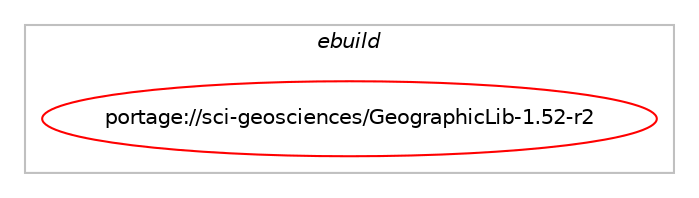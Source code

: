 digraph prolog {

# *************
# Graph options
# *************

newrank=true;
concentrate=true;
compound=true;
graph [rankdir=LR,fontname=Helvetica,fontsize=10,ranksep=1.5];#, ranksep=2.5, nodesep=0.2];
edge  [arrowhead=vee];
node  [fontname=Helvetica,fontsize=10];

# **********
# The ebuild
# **********

subgraph cluster_leftcol {
color=gray;
label=<<i>ebuild</i>>;
id [label="portage://sci-geosciences/GeographicLib-1.52-r2", color=red, width=4, href="../sci-geosciences/GeographicLib-1.52-r2.svg"];
}

# ****************
# The dependencies
# ****************

subgraph cluster_midcol {
color=gray;
label=<<i>dependencies</i>>;
subgraph cluster_compile {
fillcolor="#eeeeee";
style=filled;
label=<<i>compile</i>>;
# *** BEGIN UNKNOWN DEPENDENCY TYPE (TODO) ***
# id -> equal(use_conditional_group(positive,python,portage://sci-geosciences/GeographicLib-1.52-r2,[use_conditional_group(positive,python_targets_python3_10,portage://sci-geosciences/GeographicLib-1.52-r2,[package_dependency(portage://sci-geosciences/GeographicLib-1.52-r2,install,no,dev-lang,python,none,[,,],[slot(3.10)],[])]),use_conditional_group(positive,python_targets_python3_11,portage://sci-geosciences/GeographicLib-1.52-r2,[package_dependency(portage://sci-geosciences/GeographicLib-1.52-r2,install,no,dev-lang,python,none,[,,],[slot(3.11)],[])])]))
# *** END UNKNOWN DEPENDENCY TYPE (TODO) ***

}
subgraph cluster_compileandrun {
fillcolor="#eeeeee";
style=filled;
label=<<i>compile and run</i>>;
}
subgraph cluster_run {
fillcolor="#eeeeee";
style=filled;
label=<<i>run</i>>;
# *** BEGIN UNKNOWN DEPENDENCY TYPE (TODO) ***
# id -> equal(use_conditional_group(positive,python,portage://sci-geosciences/GeographicLib-1.52-r2,[use_conditional_group(positive,python_targets_python3_10,portage://sci-geosciences/GeographicLib-1.52-r2,[package_dependency(portage://sci-geosciences/GeographicLib-1.52-r2,run,no,dev-lang,python,none,[,,],[slot(3.10)],[])]),use_conditional_group(positive,python_targets_python3_11,portage://sci-geosciences/GeographicLib-1.52-r2,[package_dependency(portage://sci-geosciences/GeographicLib-1.52-r2,run,no,dev-lang,python,none,[,,],[slot(3.11)],[])])]))
# *** END UNKNOWN DEPENDENCY TYPE (TODO) ***

# *** BEGIN UNKNOWN DEPENDENCY TYPE (TODO) ***
# id -> equal(use_conditional_group(positive,python_targets_python3_10,portage://sci-geosciences/GeographicLib-1.52-r2,[package_dependency(portage://sci-geosciences/GeographicLib-1.52-r2,run,no,dev-lang,python,none,[,,],[slot(3.10)],[])]))
# *** END UNKNOWN DEPENDENCY TYPE (TODO) ***

# *** BEGIN UNKNOWN DEPENDENCY TYPE (TODO) ***
# id -> equal(use_conditional_group(positive,python_targets_python3_11,portage://sci-geosciences/GeographicLib-1.52-r2,[package_dependency(portage://sci-geosciences/GeographicLib-1.52-r2,run,no,dev-lang,python,none,[,,],[slot(3.11)],[])]))
# *** END UNKNOWN DEPENDENCY TYPE (TODO) ***

}
}

# **************
# The candidates
# **************

subgraph cluster_choices {
rank=same;
color=gray;
label=<<i>candidates</i>>;

}

}
